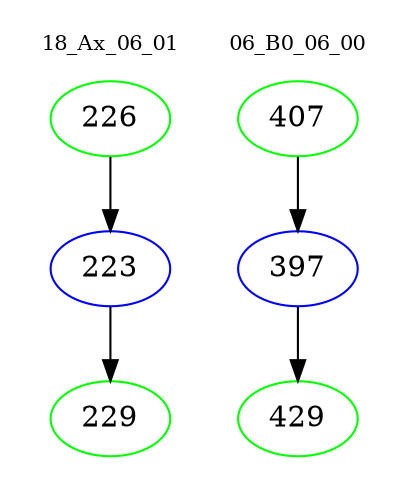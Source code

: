 digraph{
subgraph cluster_0 {
color = white
label = "18_Ax_06_01";
fontsize=10;
T0_226 [label="226", color="green"]
T0_226 -> T0_223 [color="black"]
T0_223 [label="223", color="blue"]
T0_223 -> T0_229 [color="black"]
T0_229 [label="229", color="green"]
}
subgraph cluster_1 {
color = white
label = "06_B0_06_00";
fontsize=10;
T1_407 [label="407", color="green"]
T1_407 -> T1_397 [color="black"]
T1_397 [label="397", color="blue"]
T1_397 -> T1_429 [color="black"]
T1_429 [label="429", color="green"]
}
}
